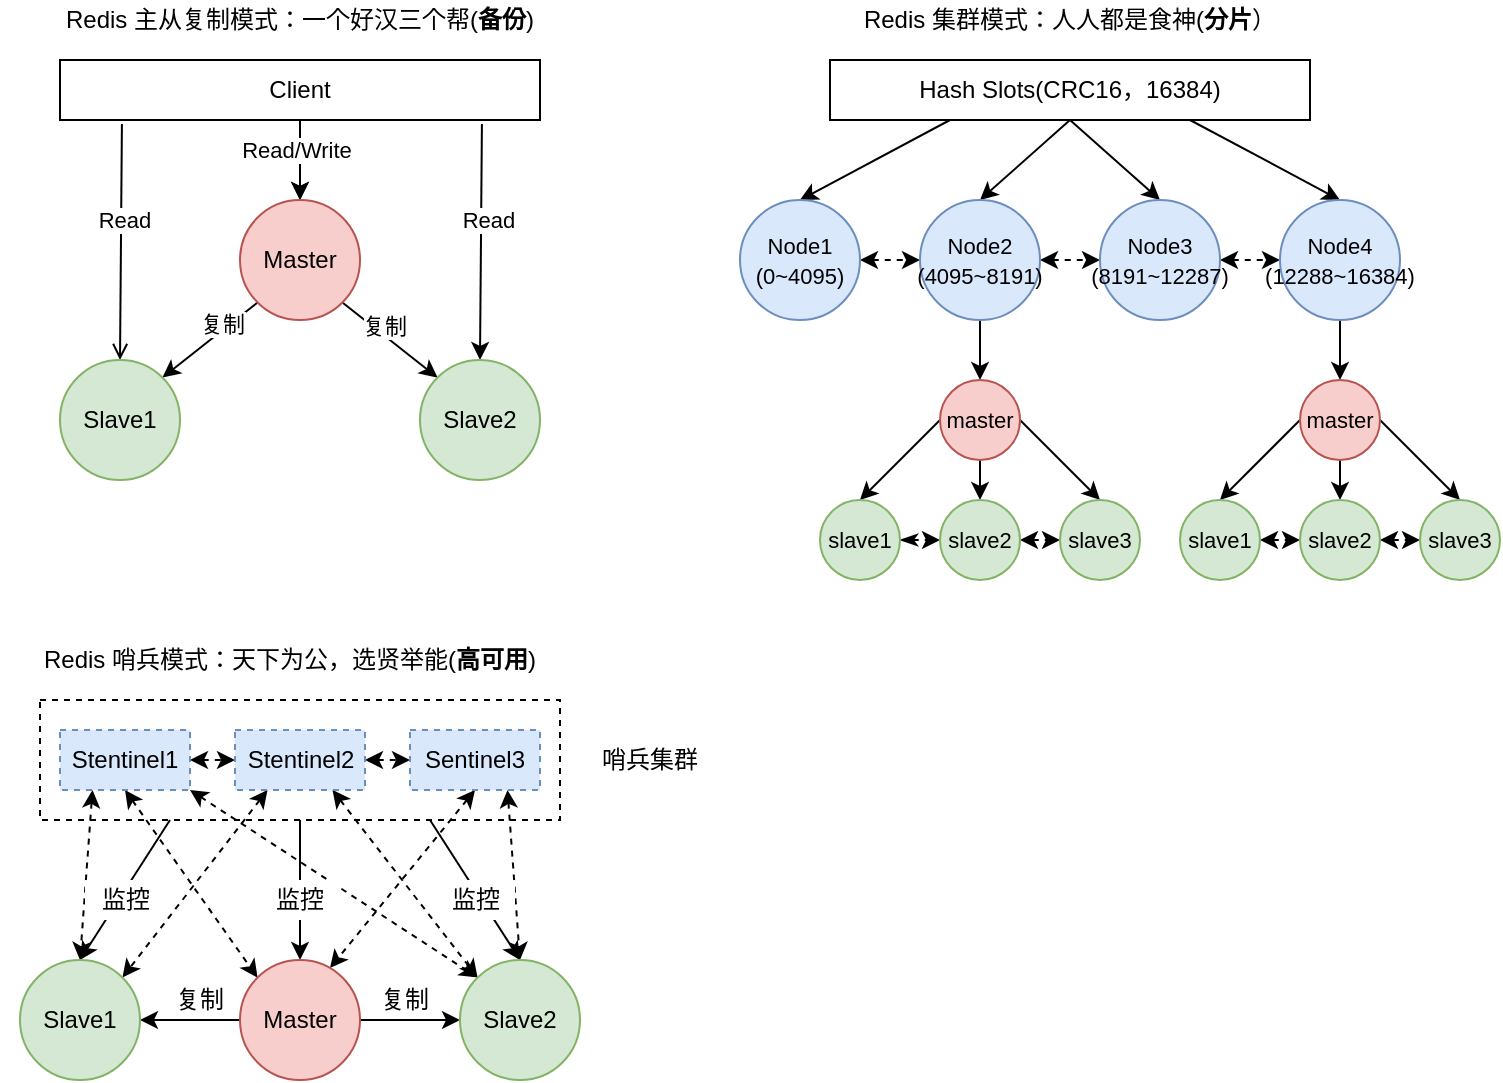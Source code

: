 <mxfile version="14.6.13" type="device"><diagram id="J4cMJ4Z5Zmy1DmcL1b7m" name="第 1 页"><mxGraphModel dx="1422" dy="862" grid="1" gridSize="10" guides="1" tooltips="1" connect="1" arrows="1" fold="1" page="1" pageScale="1" pageWidth="827" pageHeight="1169" math="0" shadow="0"><root><mxCell id="0"/><mxCell id="1" parent="0"/><mxCell id="6YxC3UKfmAghSQLxaVJc-13" value="Redis&amp;nbsp;主从复制模式：一个好汉三个帮(&lt;b&gt;备份&lt;/b&gt;)" style="text;html=1;strokeColor=none;fillColor=none;align=center;verticalAlign=middle;whiteSpace=wrap;rounded=0;" parent="1" vertex="1"><mxGeometry x="75" y="20" width="250" height="20" as="geometry"/></mxCell><mxCell id="6YxC3UKfmAghSQLxaVJc-94" value="Redis&amp;nbsp;集群模式：人人都是食神(&lt;b&gt;分片&lt;/b&gt;）" style="text;html=1;strokeColor=none;fillColor=none;align=center;verticalAlign=middle;whiteSpace=wrap;rounded=0;" parent="1" vertex="1"><mxGeometry x="480" y="20" width="210" height="20" as="geometry"/></mxCell><mxCell id="3Y6iGQ6lhTSsrMlmlOjU-8" value="Redis&amp;nbsp;哨兵模式：天下为公，选贤举能(&lt;b&gt;高可用&lt;/b&gt;)" style="text;html=1;strokeColor=none;fillColor=none;align=center;verticalAlign=middle;whiteSpace=wrap;rounded=0;" vertex="1" parent="1"><mxGeometry x="50" y="340" width="290" height="20" as="geometry"/></mxCell><mxCell id="3Y6iGQ6lhTSsrMlmlOjU-13" style="edgeStyle=orthogonalEdgeStyle;rounded=0;orthogonalLoop=1;jettySize=auto;html=1;exitX=0.5;exitY=1;exitDx=0;exitDy=0;entryX=0.5;entryY=0;entryDx=0;entryDy=0;" edge="1" parent="1" source="3Y6iGQ6lhTSsrMlmlOjU-9" target="3Y6iGQ6lhTSsrMlmlOjU-10"><mxGeometry relative="1" as="geometry"/></mxCell><mxCell id="3Y6iGQ6lhTSsrMlmlOjU-9" value="Client" style="rounded=0;whiteSpace=wrap;html=1;" vertex="1" parent="1"><mxGeometry x="80" y="50" width="240" height="30" as="geometry"/></mxCell><mxCell id="3Y6iGQ6lhTSsrMlmlOjU-15" style="rounded=0;orthogonalLoop=1;jettySize=auto;html=1;exitX=0;exitY=1;exitDx=0;exitDy=0;entryX=1;entryY=0;entryDx=0;entryDy=0;" edge="1" parent="1" source="3Y6iGQ6lhTSsrMlmlOjU-10" target="3Y6iGQ6lhTSsrMlmlOjU-11"><mxGeometry relative="1" as="geometry"/></mxCell><mxCell id="3Y6iGQ6lhTSsrMlmlOjU-16" style="edgeStyle=none;rounded=0;orthogonalLoop=1;jettySize=auto;html=1;exitX=1;exitY=1;exitDx=0;exitDy=0;entryX=0;entryY=0;entryDx=0;entryDy=0;" edge="1" parent="1" source="3Y6iGQ6lhTSsrMlmlOjU-10" target="3Y6iGQ6lhTSsrMlmlOjU-12"><mxGeometry relative="1" as="geometry"/></mxCell><mxCell id="3Y6iGQ6lhTSsrMlmlOjU-27" value="" style="edgeStyle=none;rounded=0;orthogonalLoop=1;jettySize=auto;html=1;startArrow=classic;startFill=1;endArrow=none;endFill=0;" edge="1" parent="1" source="3Y6iGQ6lhTSsrMlmlOjU-10" target="3Y6iGQ6lhTSsrMlmlOjU-9"><mxGeometry relative="1" as="geometry"/></mxCell><mxCell id="3Y6iGQ6lhTSsrMlmlOjU-10" value="Master" style="ellipse;whiteSpace=wrap;html=1;aspect=fixed;fillColor=#f8cecc;strokeColor=#b85450;" vertex="1" parent="1"><mxGeometry x="170" y="120" width="60" height="60" as="geometry"/></mxCell><mxCell id="3Y6iGQ6lhTSsrMlmlOjU-17" style="edgeStyle=none;rounded=0;orthogonalLoop=1;jettySize=auto;html=1;exitX=0.5;exitY=0;exitDx=0;exitDy=0;entryX=0.129;entryY=1.067;entryDx=0;entryDy=0;entryPerimeter=0;startArrow=open;startFill=0;endArrow=none;endFill=0;" edge="1" parent="1" source="3Y6iGQ6lhTSsrMlmlOjU-11" target="3Y6iGQ6lhTSsrMlmlOjU-9"><mxGeometry relative="1" as="geometry"/></mxCell><mxCell id="3Y6iGQ6lhTSsrMlmlOjU-19" value="Read" style="edgeLabel;html=1;align=center;verticalAlign=middle;resizable=0;points=[];" vertex="1" connectable="0" parent="3Y6iGQ6lhTSsrMlmlOjU-17"><mxGeometry x="0.185" y="-1" relative="1" as="geometry"><mxPoint as="offset"/></mxGeometry></mxCell><mxCell id="3Y6iGQ6lhTSsrMlmlOjU-11" value="Slave1" style="ellipse;whiteSpace=wrap;html=1;aspect=fixed;fillColor=#d5e8d4;strokeColor=#82b366;" vertex="1" parent="1"><mxGeometry x="80" y="200" width="60" height="60" as="geometry"/></mxCell><mxCell id="3Y6iGQ6lhTSsrMlmlOjU-20" style="edgeStyle=none;rounded=0;orthogonalLoop=1;jettySize=auto;html=1;exitX=0.5;exitY=0;exitDx=0;exitDy=0;entryX=0.879;entryY=1.067;entryDx=0;entryDy=0;entryPerimeter=0;startArrow=classic;startFill=1;endArrow=none;endFill=0;" edge="1" parent="1" source="3Y6iGQ6lhTSsrMlmlOjU-12" target="3Y6iGQ6lhTSsrMlmlOjU-9"><mxGeometry relative="1" as="geometry"/></mxCell><mxCell id="3Y6iGQ6lhTSsrMlmlOjU-21" value="Read" style="edgeLabel;html=1;align=center;verticalAlign=middle;resizable=0;points=[];" vertex="1" connectable="0" parent="3Y6iGQ6lhTSsrMlmlOjU-20"><mxGeometry x="0.186" y="-3" relative="1" as="geometry"><mxPoint as="offset"/></mxGeometry></mxCell><mxCell id="3Y6iGQ6lhTSsrMlmlOjU-12" value="Slave2" style="ellipse;whiteSpace=wrap;html=1;aspect=fixed;fillColor=#d5e8d4;strokeColor=#82b366;" vertex="1" parent="1"><mxGeometry x="260" y="200" width="60" height="60" as="geometry"/></mxCell><mxCell id="3Y6iGQ6lhTSsrMlmlOjU-24" value="复制" style="edgeLabel;html=1;align=center;verticalAlign=middle;resizable=0;points=[];" vertex="1" connectable="0" parent="1"><mxGeometry x="139.999" y="150.001" as="geometry"><mxPoint x="21" y="32" as="offset"/></mxGeometry></mxCell><mxCell id="3Y6iGQ6lhTSsrMlmlOjU-25" value="复制" style="edgeLabel;html=1;align=center;verticalAlign=middle;resizable=0;points=[];" vertex="1" connectable="0" parent="1"><mxGeometry x="159.999" y="140.001" as="geometry"><mxPoint x="82" y="43" as="offset"/></mxGeometry></mxCell><mxCell id="3Y6iGQ6lhTSsrMlmlOjU-26" value="Read/Write" style="edgeLabel;html=1;align=center;verticalAlign=middle;resizable=0;points=[];" vertex="1" connectable="0" parent="1"><mxGeometry x="209.999" y="95.001" as="geometry"><mxPoint x="-12" as="offset"/></mxGeometry></mxCell><mxCell id="3Y6iGQ6lhTSsrMlmlOjU-42" style="edgeStyle=none;rounded=0;orthogonalLoop=1;jettySize=auto;html=1;exitX=0.5;exitY=1;exitDx=0;exitDy=0;entryX=0.5;entryY=0;entryDx=0;entryDy=0;startArrow=none;startFill=0;endArrow=classic;endFill=1;" edge="1" parent="1" source="3Y6iGQ6lhTSsrMlmlOjU-28" target="3Y6iGQ6lhTSsrMlmlOjU-32"><mxGeometry relative="1" as="geometry"/></mxCell><mxCell id="3Y6iGQ6lhTSsrMlmlOjU-44" style="edgeStyle=none;rounded=0;orthogonalLoop=1;jettySize=auto;html=1;exitX=0.75;exitY=1;exitDx=0;exitDy=0;entryX=0.5;entryY=0;entryDx=0;entryDy=0;startArrow=none;startFill=0;endArrow=classic;endFill=1;" edge="1" parent="1" source="3Y6iGQ6lhTSsrMlmlOjU-28" target="3Y6iGQ6lhTSsrMlmlOjU-35"><mxGeometry relative="1" as="geometry"/></mxCell><mxCell id="3Y6iGQ6lhTSsrMlmlOjU-28" value="" style="rounded=0;whiteSpace=wrap;html=1;dashed=1;" vertex="1" parent="1"><mxGeometry x="70" y="370" width="260" height="60" as="geometry"/></mxCell><mxCell id="3Y6iGQ6lhTSsrMlmlOjU-88" style="edgeStyle=none;rounded=0;orthogonalLoop=1;jettySize=auto;html=1;exitX=1;exitY=0.5;exitDx=0;exitDy=0;entryX=0;entryY=0.5;entryDx=0;entryDy=0;dashed=1;startArrow=classic;startFill=1;endArrow=classic;endFill=1;" edge="1" parent="1" source="3Y6iGQ6lhTSsrMlmlOjU-29" target="3Y6iGQ6lhTSsrMlmlOjU-30"><mxGeometry relative="1" as="geometry"/></mxCell><mxCell id="3Y6iGQ6lhTSsrMlmlOjU-90" style="edgeStyle=none;rounded=0;orthogonalLoop=1;jettySize=auto;html=1;exitX=0.25;exitY=1;exitDx=0;exitDy=0;entryX=0.5;entryY=0;entryDx=0;entryDy=0;dashed=1;startArrow=classic;startFill=1;endArrow=classic;endFill=1;" edge="1" parent="1" source="3Y6iGQ6lhTSsrMlmlOjU-29" target="3Y6iGQ6lhTSsrMlmlOjU-34"><mxGeometry relative="1" as="geometry"/></mxCell><mxCell id="3Y6iGQ6lhTSsrMlmlOjU-91" style="edgeStyle=none;rounded=0;orthogonalLoop=1;jettySize=auto;html=1;exitX=0.5;exitY=1;exitDx=0;exitDy=0;entryX=0;entryY=0;entryDx=0;entryDy=0;dashed=1;startArrow=classic;startFill=1;endArrow=classic;endFill=1;" edge="1" parent="1" source="3Y6iGQ6lhTSsrMlmlOjU-29" target="3Y6iGQ6lhTSsrMlmlOjU-32"><mxGeometry relative="1" as="geometry"/></mxCell><mxCell id="3Y6iGQ6lhTSsrMlmlOjU-92" style="edgeStyle=none;rounded=0;orthogonalLoop=1;jettySize=auto;html=1;exitX=1;exitY=1;exitDx=0;exitDy=0;entryX=0;entryY=0;entryDx=0;entryDy=0;dashed=1;startArrow=classic;startFill=1;endArrow=classic;endFill=1;" edge="1" parent="1" source="3Y6iGQ6lhTSsrMlmlOjU-29" target="3Y6iGQ6lhTSsrMlmlOjU-35"><mxGeometry relative="1" as="geometry"/></mxCell><mxCell id="3Y6iGQ6lhTSsrMlmlOjU-29" value="Stentinel1" style="rounded=0;whiteSpace=wrap;html=1;dashed=1;fillColor=#dae8fc;strokeColor=#6c8ebf;" vertex="1" parent="1"><mxGeometry x="80" y="385" width="65" height="30" as="geometry"/></mxCell><mxCell id="3Y6iGQ6lhTSsrMlmlOjU-89" style="edgeStyle=none;rounded=0;orthogonalLoop=1;jettySize=auto;html=1;exitX=1;exitY=0.5;exitDx=0;exitDy=0;entryX=0;entryY=0.5;entryDx=0;entryDy=0;dashed=1;startArrow=classic;startFill=1;endArrow=classic;endFill=1;" edge="1" parent="1" source="3Y6iGQ6lhTSsrMlmlOjU-30" target="3Y6iGQ6lhTSsrMlmlOjU-31"><mxGeometry relative="1" as="geometry"/></mxCell><mxCell id="3Y6iGQ6lhTSsrMlmlOjU-93" style="edgeStyle=none;rounded=0;orthogonalLoop=1;jettySize=auto;html=1;exitX=0.25;exitY=1;exitDx=0;exitDy=0;entryX=1;entryY=0;entryDx=0;entryDy=0;dashed=1;startArrow=classic;startFill=1;endArrow=classic;endFill=1;" edge="1" parent="1" source="3Y6iGQ6lhTSsrMlmlOjU-30" target="3Y6iGQ6lhTSsrMlmlOjU-34"><mxGeometry relative="1" as="geometry"/></mxCell><mxCell id="3Y6iGQ6lhTSsrMlmlOjU-94" style="edgeStyle=none;rounded=0;orthogonalLoop=1;jettySize=auto;html=1;exitX=0.75;exitY=1;exitDx=0;exitDy=0;entryX=0;entryY=0;entryDx=0;entryDy=0;dashed=1;startArrow=classic;startFill=1;endArrow=classic;endFill=1;" edge="1" parent="1" source="3Y6iGQ6lhTSsrMlmlOjU-30" target="3Y6iGQ6lhTSsrMlmlOjU-35"><mxGeometry relative="1" as="geometry"/></mxCell><mxCell id="3Y6iGQ6lhTSsrMlmlOjU-30" value="Stentinel2" style="rounded=0;whiteSpace=wrap;html=1;dashed=1;fillColor=#dae8fc;strokeColor=#6c8ebf;" vertex="1" parent="1"><mxGeometry x="167.5" y="385" width="65" height="30" as="geometry"/></mxCell><mxCell id="3Y6iGQ6lhTSsrMlmlOjU-95" style="edgeStyle=none;rounded=0;orthogonalLoop=1;jettySize=auto;html=1;exitX=0.75;exitY=1;exitDx=0;exitDy=0;entryX=0.5;entryY=0;entryDx=0;entryDy=0;dashed=1;startArrow=classic;startFill=1;endArrow=classic;endFill=1;" edge="1" parent="1" source="3Y6iGQ6lhTSsrMlmlOjU-31" target="3Y6iGQ6lhTSsrMlmlOjU-35"><mxGeometry relative="1" as="geometry"/></mxCell><mxCell id="3Y6iGQ6lhTSsrMlmlOjU-96" style="edgeStyle=none;rounded=0;orthogonalLoop=1;jettySize=auto;html=1;exitX=0.5;exitY=1;exitDx=0;exitDy=0;entryX=0.75;entryY=0.067;entryDx=0;entryDy=0;entryPerimeter=0;dashed=1;startArrow=classic;startFill=1;endArrow=classic;endFill=1;" edge="1" parent="1" source="3Y6iGQ6lhTSsrMlmlOjU-31" target="3Y6iGQ6lhTSsrMlmlOjU-32"><mxGeometry relative="1" as="geometry"/></mxCell><mxCell id="3Y6iGQ6lhTSsrMlmlOjU-31" value="Sentinel3" style="rounded=0;whiteSpace=wrap;html=1;dashed=1;fillColor=#dae8fc;strokeColor=#6c8ebf;" vertex="1" parent="1"><mxGeometry x="255" y="385" width="65" height="30" as="geometry"/></mxCell><mxCell id="3Y6iGQ6lhTSsrMlmlOjU-38" style="edgeStyle=none;rounded=0;orthogonalLoop=1;jettySize=auto;html=1;exitX=0;exitY=0.5;exitDx=0;exitDy=0;entryX=1;entryY=0.5;entryDx=0;entryDy=0;startArrow=none;startFill=0;endArrow=classic;endFill=1;" edge="1" parent="1" source="3Y6iGQ6lhTSsrMlmlOjU-32" target="3Y6iGQ6lhTSsrMlmlOjU-34"><mxGeometry relative="1" as="geometry"/></mxCell><mxCell id="3Y6iGQ6lhTSsrMlmlOjU-39" style="edgeStyle=none;rounded=0;orthogonalLoop=1;jettySize=auto;html=1;exitX=1;exitY=0.5;exitDx=0;exitDy=0;entryX=0;entryY=0.5;entryDx=0;entryDy=0;startArrow=none;startFill=0;endArrow=classic;endFill=1;" edge="1" parent="1" source="3Y6iGQ6lhTSsrMlmlOjU-32" target="3Y6iGQ6lhTSsrMlmlOjU-35"><mxGeometry relative="1" as="geometry"/></mxCell><mxCell id="3Y6iGQ6lhTSsrMlmlOjU-32" value="Master" style="ellipse;whiteSpace=wrap;html=1;aspect=fixed;fillColor=#f8cecc;strokeColor=#b85450;" vertex="1" parent="1"><mxGeometry x="170" y="500" width="60" height="60" as="geometry"/></mxCell><mxCell id="3Y6iGQ6lhTSsrMlmlOjU-51" style="edgeStyle=none;rounded=0;orthogonalLoop=1;jettySize=auto;html=1;exitX=0.5;exitY=0;exitDx=0;exitDy=0;entryX=0.25;entryY=1;entryDx=0;entryDy=0;startArrow=classic;startFill=1;endArrow=none;endFill=0;" edge="1" parent="1" source="3Y6iGQ6lhTSsrMlmlOjU-34" target="3Y6iGQ6lhTSsrMlmlOjU-28"><mxGeometry relative="1" as="geometry"/></mxCell><mxCell id="3Y6iGQ6lhTSsrMlmlOjU-34" value="Slave1" style="ellipse;whiteSpace=wrap;html=1;aspect=fixed;fillColor=#d5e8d4;strokeColor=#82b366;" vertex="1" parent="1"><mxGeometry x="60" y="500" width="60" height="60" as="geometry"/></mxCell><mxCell id="3Y6iGQ6lhTSsrMlmlOjU-35" value="Slave2" style="ellipse;whiteSpace=wrap;html=1;aspect=fixed;fillColor=#d5e8d4;strokeColor=#82b366;" vertex="1" parent="1"><mxGeometry x="280" y="500" width="60" height="60" as="geometry"/></mxCell><mxCell id="3Y6iGQ6lhTSsrMlmlOjU-36" value="哨兵集群" style="text;html=1;strokeColor=none;fillColor=none;align=center;verticalAlign=middle;whiteSpace=wrap;rounded=0;dashed=1;" vertex="1" parent="1"><mxGeometry x="350" y="390" width="50" height="20" as="geometry"/></mxCell><mxCell id="3Y6iGQ6lhTSsrMlmlOjU-40" value="复制" style="text;html=1;strokeColor=none;fillColor=none;align=center;verticalAlign=middle;whiteSpace=wrap;rounded=0;dashed=1;" vertex="1" parent="1"><mxGeometry x="130" y="510" width="40" height="20" as="geometry"/></mxCell><mxCell id="3Y6iGQ6lhTSsrMlmlOjU-41" value="复制" style="text;html=1;strokeColor=none;fillColor=none;align=center;verticalAlign=middle;whiteSpace=wrap;rounded=0;dashed=1;" vertex="1" parent="1"><mxGeometry x="232.5" y="510" width="39" height="20" as="geometry"/></mxCell><mxCell id="3Y6iGQ6lhTSsrMlmlOjU-48" value="监控" style="text;html=1;strokeColor=none;align=center;verticalAlign=middle;whiteSpace=wrap;rounded=0;dashed=1;fillColor=#ffffff;" vertex="1" parent="1"><mxGeometry x="267.5" y="460" width="40" height="20" as="geometry"/></mxCell><mxCell id="3Y6iGQ6lhTSsrMlmlOjU-49" value="监控" style="text;html=1;strokeColor=none;align=center;verticalAlign=middle;whiteSpace=wrap;rounded=0;dashed=1;fillColor=#ffffff;" vertex="1" parent="1"><mxGeometry x="180" y="460" width="40" height="20" as="geometry"/></mxCell><mxCell id="3Y6iGQ6lhTSsrMlmlOjU-52" value="监控" style="text;html=1;strokeColor=none;align=center;verticalAlign=middle;whiteSpace=wrap;rounded=0;dashed=1;fillColor=#ffffff;" vertex="1" parent="1"><mxGeometry x="92.5" y="460" width="40" height="20" as="geometry"/></mxCell><mxCell id="3Y6iGQ6lhTSsrMlmlOjU-63" style="edgeStyle=none;rounded=0;orthogonalLoop=1;jettySize=auto;html=1;exitX=0.25;exitY=1;exitDx=0;exitDy=0;entryX=0.5;entryY=0;entryDx=0;entryDy=0;startArrow=none;startFill=0;endArrow=classic;endFill=1;" edge="1" parent="1" source="3Y6iGQ6lhTSsrMlmlOjU-55" target="3Y6iGQ6lhTSsrMlmlOjU-56"><mxGeometry relative="1" as="geometry"/></mxCell><mxCell id="3Y6iGQ6lhTSsrMlmlOjU-65" style="edgeStyle=none;rounded=0;orthogonalLoop=1;jettySize=auto;html=1;exitX=0.5;exitY=1;exitDx=0;exitDy=0;entryX=0.5;entryY=0;entryDx=0;entryDy=0;startArrow=none;startFill=0;endArrow=classic;endFill=1;" edge="1" parent="1" source="3Y6iGQ6lhTSsrMlmlOjU-55" target="3Y6iGQ6lhTSsrMlmlOjU-57"><mxGeometry relative="1" as="geometry"/></mxCell><mxCell id="3Y6iGQ6lhTSsrMlmlOjU-66" style="edgeStyle=none;rounded=0;orthogonalLoop=1;jettySize=auto;html=1;exitX=0.5;exitY=1;exitDx=0;exitDy=0;entryX=0.5;entryY=0;entryDx=0;entryDy=0;startArrow=none;startFill=0;endArrow=classic;endFill=1;" edge="1" parent="1" source="3Y6iGQ6lhTSsrMlmlOjU-55" target="3Y6iGQ6lhTSsrMlmlOjU-58"><mxGeometry relative="1" as="geometry"/></mxCell><mxCell id="3Y6iGQ6lhTSsrMlmlOjU-67" style="edgeStyle=none;rounded=0;orthogonalLoop=1;jettySize=auto;html=1;exitX=0.75;exitY=1;exitDx=0;exitDy=0;entryX=0.5;entryY=0;entryDx=0;entryDy=0;startArrow=none;startFill=0;endArrow=classic;endFill=1;" edge="1" parent="1" source="3Y6iGQ6lhTSsrMlmlOjU-55" target="3Y6iGQ6lhTSsrMlmlOjU-59"><mxGeometry relative="1" as="geometry"/></mxCell><mxCell id="3Y6iGQ6lhTSsrMlmlOjU-55" value="Hash Slots(CRC16，16384)" style="rounded=0;whiteSpace=wrap;html=1;" vertex="1" parent="1"><mxGeometry x="465" y="50" width="240" height="30" as="geometry"/></mxCell><mxCell id="3Y6iGQ6lhTSsrMlmlOjU-60" style="edgeStyle=none;rounded=0;orthogonalLoop=1;jettySize=auto;html=1;exitX=1;exitY=0.5;exitDx=0;exitDy=0;entryX=0;entryY=0.5;entryDx=0;entryDy=0;startArrow=classic;startFill=1;endArrow=classic;endFill=1;dashed=1;" edge="1" parent="1" source="3Y6iGQ6lhTSsrMlmlOjU-56" target="3Y6iGQ6lhTSsrMlmlOjU-57"><mxGeometry relative="1" as="geometry"/></mxCell><mxCell id="3Y6iGQ6lhTSsrMlmlOjU-56" value="&lt;font style=&quot;font-size: 11px&quot;&gt;Node1&lt;br&gt;(0~4095)&lt;/font&gt;" style="ellipse;whiteSpace=wrap;html=1;aspect=fixed;fillColor=#dae8fc;strokeColor=#6c8ebf;" vertex="1" parent="1"><mxGeometry x="420" y="120" width="60" height="60" as="geometry"/></mxCell><mxCell id="3Y6iGQ6lhTSsrMlmlOjU-61" style="edgeStyle=none;rounded=0;orthogonalLoop=1;jettySize=auto;html=1;exitX=1;exitY=0.5;exitDx=0;exitDy=0;entryX=0;entryY=0.5;entryDx=0;entryDy=0;startArrow=classic;startFill=1;endArrow=classic;endFill=1;dashed=1;" edge="1" parent="1" source="3Y6iGQ6lhTSsrMlmlOjU-57" target="3Y6iGQ6lhTSsrMlmlOjU-58"><mxGeometry relative="1" as="geometry"/></mxCell><mxCell id="3Y6iGQ6lhTSsrMlmlOjU-69" style="edgeStyle=none;rounded=0;orthogonalLoop=1;jettySize=auto;html=1;exitX=0.5;exitY=1;exitDx=0;exitDy=0;entryX=0.5;entryY=0;entryDx=0;entryDy=0;startArrow=none;startFill=0;endArrow=classic;endFill=1;" edge="1" parent="1" source="3Y6iGQ6lhTSsrMlmlOjU-57" target="3Y6iGQ6lhTSsrMlmlOjU-68"><mxGeometry relative="1" as="geometry"/></mxCell><mxCell id="3Y6iGQ6lhTSsrMlmlOjU-57" value="&lt;font style=&quot;font-size: 11px&quot;&gt;Node2&lt;br&gt;(4095~8191)&lt;/font&gt;" style="ellipse;whiteSpace=wrap;html=1;aspect=fixed;fillColor=#dae8fc;strokeColor=#6c8ebf;" vertex="1" parent="1"><mxGeometry x="510" y="120" width="60" height="60" as="geometry"/></mxCell><mxCell id="3Y6iGQ6lhTSsrMlmlOjU-62" style="edgeStyle=none;rounded=0;orthogonalLoop=1;jettySize=auto;html=1;exitX=1;exitY=0.5;exitDx=0;exitDy=0;entryX=0;entryY=0.5;entryDx=0;entryDy=0;startArrow=classic;startFill=1;endArrow=classic;endFill=1;dashed=1;" edge="1" parent="1" source="3Y6iGQ6lhTSsrMlmlOjU-58" target="3Y6iGQ6lhTSsrMlmlOjU-59"><mxGeometry relative="1" as="geometry"/></mxCell><mxCell id="3Y6iGQ6lhTSsrMlmlOjU-58" value="&lt;font style=&quot;font-size: 11px&quot;&gt;Node3&lt;br&gt;(8191~12287)&lt;/font&gt;" style="ellipse;whiteSpace=wrap;html=1;aspect=fixed;fillColor=#dae8fc;strokeColor=#6c8ebf;" vertex="1" parent="1"><mxGeometry x="600" y="120" width="60" height="60" as="geometry"/></mxCell><mxCell id="3Y6iGQ6lhTSsrMlmlOjU-83" style="edgeStyle=none;rounded=0;orthogonalLoop=1;jettySize=auto;html=1;exitX=0.5;exitY=1;exitDx=0;exitDy=0;entryX=0.5;entryY=0;entryDx=0;entryDy=0;startArrow=none;startFill=0;endArrow=classic;endFill=1;" edge="1" parent="1" source="3Y6iGQ6lhTSsrMlmlOjU-59" target="3Y6iGQ6lhTSsrMlmlOjU-79"><mxGeometry relative="1" as="geometry"/></mxCell><mxCell id="3Y6iGQ6lhTSsrMlmlOjU-59" value="&lt;font style=&quot;font-size: 11px&quot;&gt;Node4&lt;br&gt;(12288~16384)&lt;/font&gt;" style="ellipse;whiteSpace=wrap;html=1;aspect=fixed;fillColor=#dae8fc;strokeColor=#6c8ebf;" vertex="1" parent="1"><mxGeometry x="690" y="120" width="60" height="60" as="geometry"/></mxCell><mxCell id="3Y6iGQ6lhTSsrMlmlOjU-73" style="edgeStyle=none;rounded=0;orthogonalLoop=1;jettySize=auto;html=1;exitX=0.5;exitY=1;exitDx=0;exitDy=0;entryX=0.5;entryY=0;entryDx=0;entryDy=0;startArrow=none;startFill=0;endArrow=classic;endFill=1;" edge="1" parent="1" source="3Y6iGQ6lhTSsrMlmlOjU-68" target="3Y6iGQ6lhTSsrMlmlOjU-71"><mxGeometry relative="1" as="geometry"/></mxCell><mxCell id="3Y6iGQ6lhTSsrMlmlOjU-74" style="edgeStyle=none;rounded=0;orthogonalLoop=1;jettySize=auto;html=1;exitX=0;exitY=0.5;exitDx=0;exitDy=0;entryX=0.5;entryY=0;entryDx=0;entryDy=0;startArrow=none;startFill=0;endArrow=classic;endFill=1;" edge="1" parent="1" source="3Y6iGQ6lhTSsrMlmlOjU-68" target="3Y6iGQ6lhTSsrMlmlOjU-70"><mxGeometry relative="1" as="geometry"/></mxCell><mxCell id="3Y6iGQ6lhTSsrMlmlOjU-75" style="edgeStyle=none;rounded=0;orthogonalLoop=1;jettySize=auto;html=1;exitX=1;exitY=0.5;exitDx=0;exitDy=0;entryX=0.5;entryY=0;entryDx=0;entryDy=0;startArrow=none;startFill=0;endArrow=classic;endFill=1;" edge="1" parent="1" source="3Y6iGQ6lhTSsrMlmlOjU-68" target="3Y6iGQ6lhTSsrMlmlOjU-72"><mxGeometry relative="1" as="geometry"/></mxCell><mxCell id="3Y6iGQ6lhTSsrMlmlOjU-68" value="&lt;span style=&quot;font-size: 11px&quot;&gt;master&lt;/span&gt;" style="ellipse;whiteSpace=wrap;html=1;aspect=fixed;fillColor=#f8cecc;strokeColor=#b85450;" vertex="1" parent="1"><mxGeometry x="520" y="210" width="40" height="40" as="geometry"/></mxCell><mxCell id="3Y6iGQ6lhTSsrMlmlOjU-84" style="edgeStyle=none;rounded=0;orthogonalLoop=1;jettySize=auto;html=1;exitX=1;exitY=0.5;exitDx=0;exitDy=0;entryX=0;entryY=0.5;entryDx=0;entryDy=0;startArrow=classicThin;startFill=1;endArrow=classic;endFill=1;dashed=1;" edge="1" parent="1" source="3Y6iGQ6lhTSsrMlmlOjU-70" target="3Y6iGQ6lhTSsrMlmlOjU-71"><mxGeometry relative="1" as="geometry"/></mxCell><mxCell id="3Y6iGQ6lhTSsrMlmlOjU-70" value="&lt;span style=&quot;font-size: 11px&quot;&gt;slave1&lt;/span&gt;" style="ellipse;whiteSpace=wrap;html=1;aspect=fixed;fillColor=#d5e8d4;strokeColor=#82b366;" vertex="1" parent="1"><mxGeometry x="460" y="270" width="40" height="40" as="geometry"/></mxCell><mxCell id="3Y6iGQ6lhTSsrMlmlOjU-85" style="edgeStyle=none;rounded=0;orthogonalLoop=1;jettySize=auto;html=1;exitX=1;exitY=0.5;exitDx=0;exitDy=0;entryX=0;entryY=0.5;entryDx=0;entryDy=0;startArrow=classic;startFill=1;endArrow=classic;endFill=1;dashed=1;" edge="1" parent="1" source="3Y6iGQ6lhTSsrMlmlOjU-71" target="3Y6iGQ6lhTSsrMlmlOjU-72"><mxGeometry relative="1" as="geometry"/></mxCell><mxCell id="3Y6iGQ6lhTSsrMlmlOjU-71" value="&lt;span style=&quot;font-size: 11px&quot;&gt;slave2&lt;/span&gt;" style="ellipse;whiteSpace=wrap;html=1;aspect=fixed;fillColor=#d5e8d4;strokeColor=#82b366;" vertex="1" parent="1"><mxGeometry x="520" y="270" width="40" height="40" as="geometry"/></mxCell><mxCell id="3Y6iGQ6lhTSsrMlmlOjU-72" value="&lt;span style=&quot;font-size: 11px&quot;&gt;slave3&lt;/span&gt;" style="ellipse;whiteSpace=wrap;html=1;aspect=fixed;fillColor=#d5e8d4;strokeColor=#82b366;" vertex="1" parent="1"><mxGeometry x="580" y="270" width="40" height="40" as="geometry"/></mxCell><mxCell id="3Y6iGQ6lhTSsrMlmlOjU-76" style="edgeStyle=none;rounded=0;orthogonalLoop=1;jettySize=auto;html=1;exitX=0.5;exitY=1;exitDx=0;exitDy=0;entryX=0.5;entryY=0;entryDx=0;entryDy=0;startArrow=none;startFill=0;endArrow=classic;endFill=1;" edge="1" parent="1" source="3Y6iGQ6lhTSsrMlmlOjU-79" target="3Y6iGQ6lhTSsrMlmlOjU-81"><mxGeometry relative="1" as="geometry"/></mxCell><mxCell id="3Y6iGQ6lhTSsrMlmlOjU-77" style="edgeStyle=none;rounded=0;orthogonalLoop=1;jettySize=auto;html=1;exitX=0;exitY=0.5;exitDx=0;exitDy=0;entryX=0.5;entryY=0;entryDx=0;entryDy=0;startArrow=none;startFill=0;endArrow=classic;endFill=1;" edge="1" parent="1" source="3Y6iGQ6lhTSsrMlmlOjU-79" target="3Y6iGQ6lhTSsrMlmlOjU-80"><mxGeometry relative="1" as="geometry"/></mxCell><mxCell id="3Y6iGQ6lhTSsrMlmlOjU-78" style="edgeStyle=none;rounded=0;orthogonalLoop=1;jettySize=auto;html=1;exitX=1;exitY=0.5;exitDx=0;exitDy=0;entryX=0.5;entryY=0;entryDx=0;entryDy=0;startArrow=none;startFill=0;endArrow=classic;endFill=1;" edge="1" parent="1" source="3Y6iGQ6lhTSsrMlmlOjU-79" target="3Y6iGQ6lhTSsrMlmlOjU-82"><mxGeometry relative="1" as="geometry"/></mxCell><mxCell id="3Y6iGQ6lhTSsrMlmlOjU-79" value="&lt;span style=&quot;font-size: 11px&quot;&gt;master&lt;/span&gt;" style="ellipse;whiteSpace=wrap;html=1;aspect=fixed;fillColor=#f8cecc;strokeColor=#b85450;" vertex="1" parent="1"><mxGeometry x="700" y="210" width="40" height="40" as="geometry"/></mxCell><mxCell id="3Y6iGQ6lhTSsrMlmlOjU-86" style="edgeStyle=none;rounded=0;orthogonalLoop=1;jettySize=auto;html=1;exitX=1;exitY=0.5;exitDx=0;exitDy=0;entryX=0;entryY=0.5;entryDx=0;entryDy=0;startArrow=classic;startFill=1;endArrow=classic;endFill=1;dashed=1;" edge="1" parent="1" source="3Y6iGQ6lhTSsrMlmlOjU-80" target="3Y6iGQ6lhTSsrMlmlOjU-81"><mxGeometry relative="1" as="geometry"/></mxCell><mxCell id="3Y6iGQ6lhTSsrMlmlOjU-80" value="&lt;span style=&quot;font-size: 11px&quot;&gt;slave1&lt;/span&gt;" style="ellipse;whiteSpace=wrap;html=1;aspect=fixed;fillColor=#d5e8d4;strokeColor=#82b366;" vertex="1" parent="1"><mxGeometry x="640" y="270" width="40" height="40" as="geometry"/></mxCell><mxCell id="3Y6iGQ6lhTSsrMlmlOjU-87" style="edgeStyle=none;rounded=0;orthogonalLoop=1;jettySize=auto;html=1;exitX=1;exitY=0.5;exitDx=0;exitDy=0;entryX=0;entryY=0.5;entryDx=0;entryDy=0;startArrow=classic;startFill=1;endArrow=classic;endFill=1;dashed=1;" edge="1" parent="1" source="3Y6iGQ6lhTSsrMlmlOjU-81" target="3Y6iGQ6lhTSsrMlmlOjU-82"><mxGeometry relative="1" as="geometry"/></mxCell><mxCell id="3Y6iGQ6lhTSsrMlmlOjU-81" value="&lt;span style=&quot;font-size: 11px&quot;&gt;slave2&lt;/span&gt;" style="ellipse;whiteSpace=wrap;html=1;aspect=fixed;fillColor=#d5e8d4;strokeColor=#82b366;" vertex="1" parent="1"><mxGeometry x="700" y="270" width="40" height="40" as="geometry"/></mxCell><mxCell id="3Y6iGQ6lhTSsrMlmlOjU-82" value="&lt;span style=&quot;font-size: 11px&quot;&gt;slave3&lt;/span&gt;" style="ellipse;whiteSpace=wrap;html=1;aspect=fixed;fillColor=#d5e8d4;strokeColor=#82b366;" vertex="1" parent="1"><mxGeometry x="760" y="270" width="40" height="40" as="geometry"/></mxCell></root></mxGraphModel></diagram></mxfile>